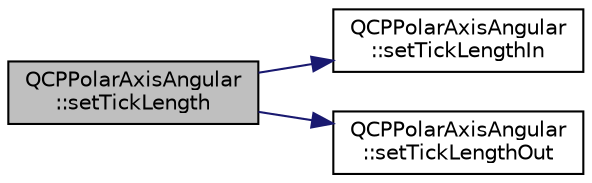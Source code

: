 digraph "QCPPolarAxisAngular::setTickLength"
{
 // LATEX_PDF_SIZE
  edge [fontname="Helvetica",fontsize="10",labelfontname="Helvetica",labelfontsize="10"];
  node [fontname="Helvetica",fontsize="10",shape=record];
  rankdir="LR";
  Node1 [label="QCPPolarAxisAngular\l::setTickLength",height=0.2,width=0.4,color="black", fillcolor="grey75", style="filled", fontcolor="black",tooltip=" "];
  Node1 -> Node2 [color="midnightblue",fontsize="10",style="solid",fontname="Helvetica"];
  Node2 [label="QCPPolarAxisAngular\l::setTickLengthIn",height=0.2,width=0.4,color="black", fillcolor="white", style="filled",URL="$classQCPPolarAxisAngular.html#aa94320e22819cbc33f66412efc48aa89",tooltip=" "];
  Node1 -> Node3 [color="midnightblue",fontsize="10",style="solid",fontname="Helvetica"];
  Node3 [label="QCPPolarAxisAngular\l::setTickLengthOut",height=0.2,width=0.4,color="black", fillcolor="white", style="filled",URL="$classQCPPolarAxisAngular.html#ac71eb7632a34f616cfbfe49000033485",tooltip=" "];
}
